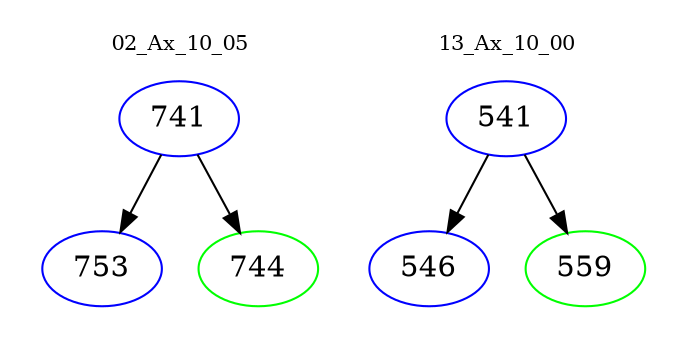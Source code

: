 digraph{
subgraph cluster_0 {
color = white
label = "02_Ax_10_05";
fontsize=10;
T0_741 [label="741", color="blue"]
T0_741 -> T0_753 [color="black"]
T0_753 [label="753", color="blue"]
T0_741 -> T0_744 [color="black"]
T0_744 [label="744", color="green"]
}
subgraph cluster_1 {
color = white
label = "13_Ax_10_00";
fontsize=10;
T1_541 [label="541", color="blue"]
T1_541 -> T1_546 [color="black"]
T1_546 [label="546", color="blue"]
T1_541 -> T1_559 [color="black"]
T1_559 [label="559", color="green"]
}
}
